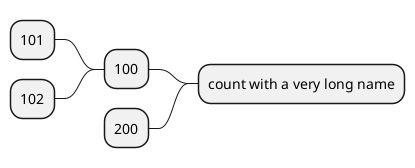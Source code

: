 {
  "sha1": "agfc1eqf0wckict9bidhsygltl0d9mg",
  "insertion": {
    "when": "2024-05-30T20:48:21.874Z",
    "user": "plantuml@gmail.com"
  }
}
@startmindmap
left side

* count with a very long name
** 100
*** 101
*** 102
** 200
@endmindmap
